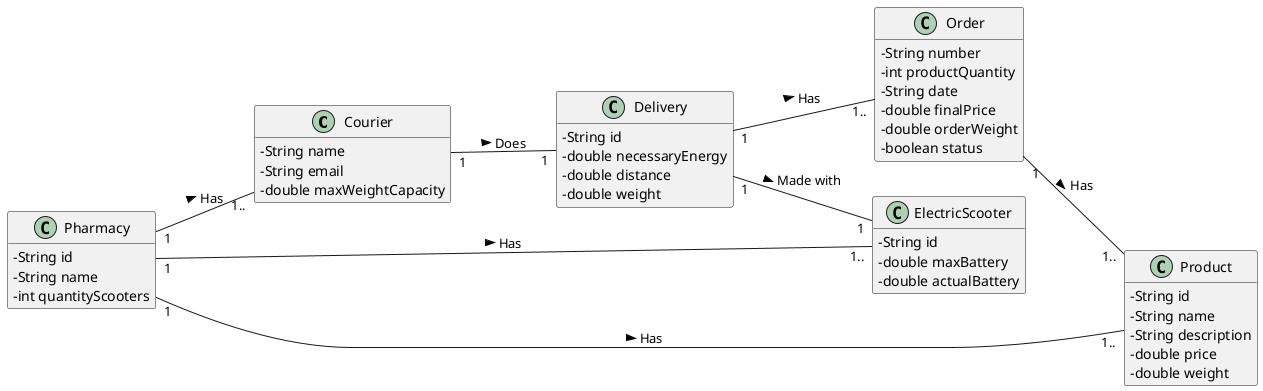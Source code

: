 @startuml
skinparam classAttributeIconSize 0
hide methods
left to right direction


class Courier {
  -String name
  -String email
  -double maxWeightCapacity
}

class Pharmacy {
  -String id
  -String name
  -int quantityScooters
  }

class ElectricScooter {
  -String id
  -double maxBattery
  -double actualBattery
  }

class Order {
  -String number
  -int productQuantity
  -String date
  -double finalPrice
  -double orderWeight
  -boolean status
  }



class Product {
  -String id
  -String name
  -String description
  -double price
  -double weight
}


class Delivery {
  -String id
  -double necessaryEnergy
  -double distance
  -double weight
}



Order "1" -- "1.." Product: Has >



Pharmacy "1" -- "1.." Product: Has >
Pharmacy "1" -- "1.." Courier: Has >

Pharmacy "1" -- "1.." ElectricScooter: Has >



Delivery "1" -- "1.." Order: Has >
Delivery "1" -- "1" ElectricScooter: Made with >

Courier "1" -- "1" Delivery: Does >


@enduml
